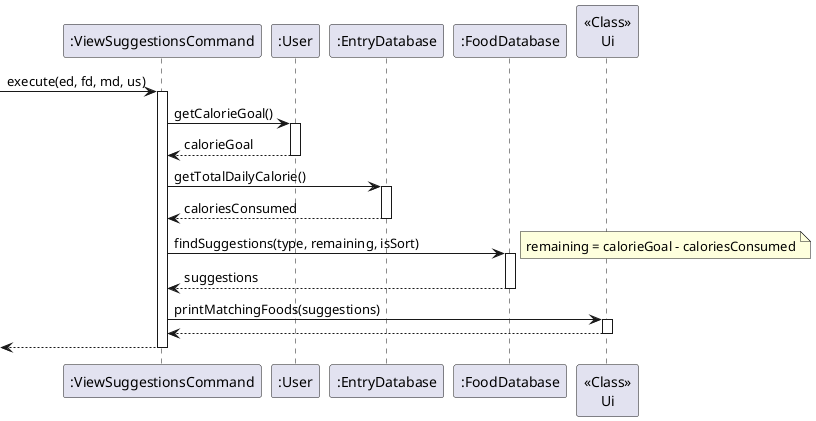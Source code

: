 @startuml
'https://plantuml.com/class-diagram


-> ":ViewSuggestionsCommand": execute(ed, fd, md, us)
activate ":ViewSuggestionsCommand"

":ViewSuggestionsCommand" -> ":User" : getCalorieGoal()
activate ":User"
return calorieGoal

":ViewSuggestionsCommand" -> ":EntryDatabase" : getTotalDailyCalorie()
activate ":EntryDatabase"
return caloriesConsumed

":ViewSuggestionsCommand" -> ":FoodDatabase" : findSuggestions(type, remaining, isSort)
note right
remaining = calorieGoal - caloriesConsumed
end note
activate ":FoodDatabase"
return suggestions

":ViewSuggestionsCommand" -> "<<Class>>\nUi" : printMatchingFoods(suggestions)
activate "<<Class>>\nUi"
return

return
@enduml